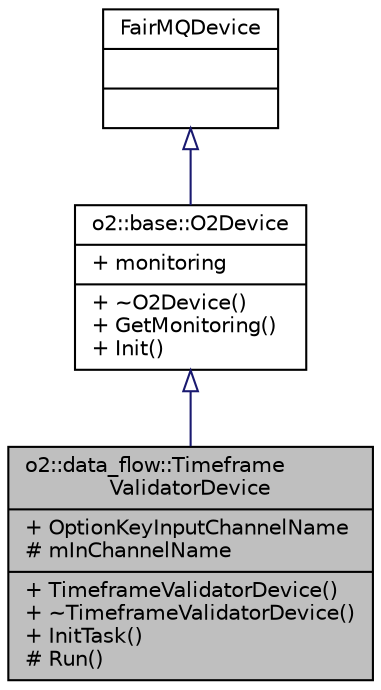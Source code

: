 digraph "o2::data_flow::TimeframeValidatorDevice"
{
 // INTERACTIVE_SVG=YES
  bgcolor="transparent";
  edge [fontname="Helvetica",fontsize="10",labelfontname="Helvetica",labelfontsize="10"];
  node [fontname="Helvetica",fontsize="10",shape=record];
  Node1 [label="{o2::data_flow::Timeframe\lValidatorDevice\n|+ OptionKeyInputChannelName\l# mInChannelName\l|+ TimeframeValidatorDevice()\l+ ~TimeframeValidatorDevice()\l+ InitTask()\l# Run()\l}",height=0.2,width=0.4,color="black", fillcolor="grey75", style="filled", fontcolor="black"];
  Node2 -> Node1 [dir="back",color="midnightblue",fontsize="10",style="solid",arrowtail="onormal",fontname="Helvetica"];
  Node2 [label="{o2::base::O2Device\n|+ monitoring\l|+ ~O2Device()\l+ GetMonitoring()\l+ Init()\l}",height=0.2,width=0.4,color="black",URL="$db/d18/classo2_1_1base_1_1O2Device.html"];
  Node3 -> Node2 [dir="back",color="midnightblue",fontsize="10",style="solid",arrowtail="onormal",fontname="Helvetica"];
  Node3 [label="{FairMQDevice\n||}",height=0.2,width=0.4,color="black",URL="$db/dfe/classFairMQDevice.html"];
}
